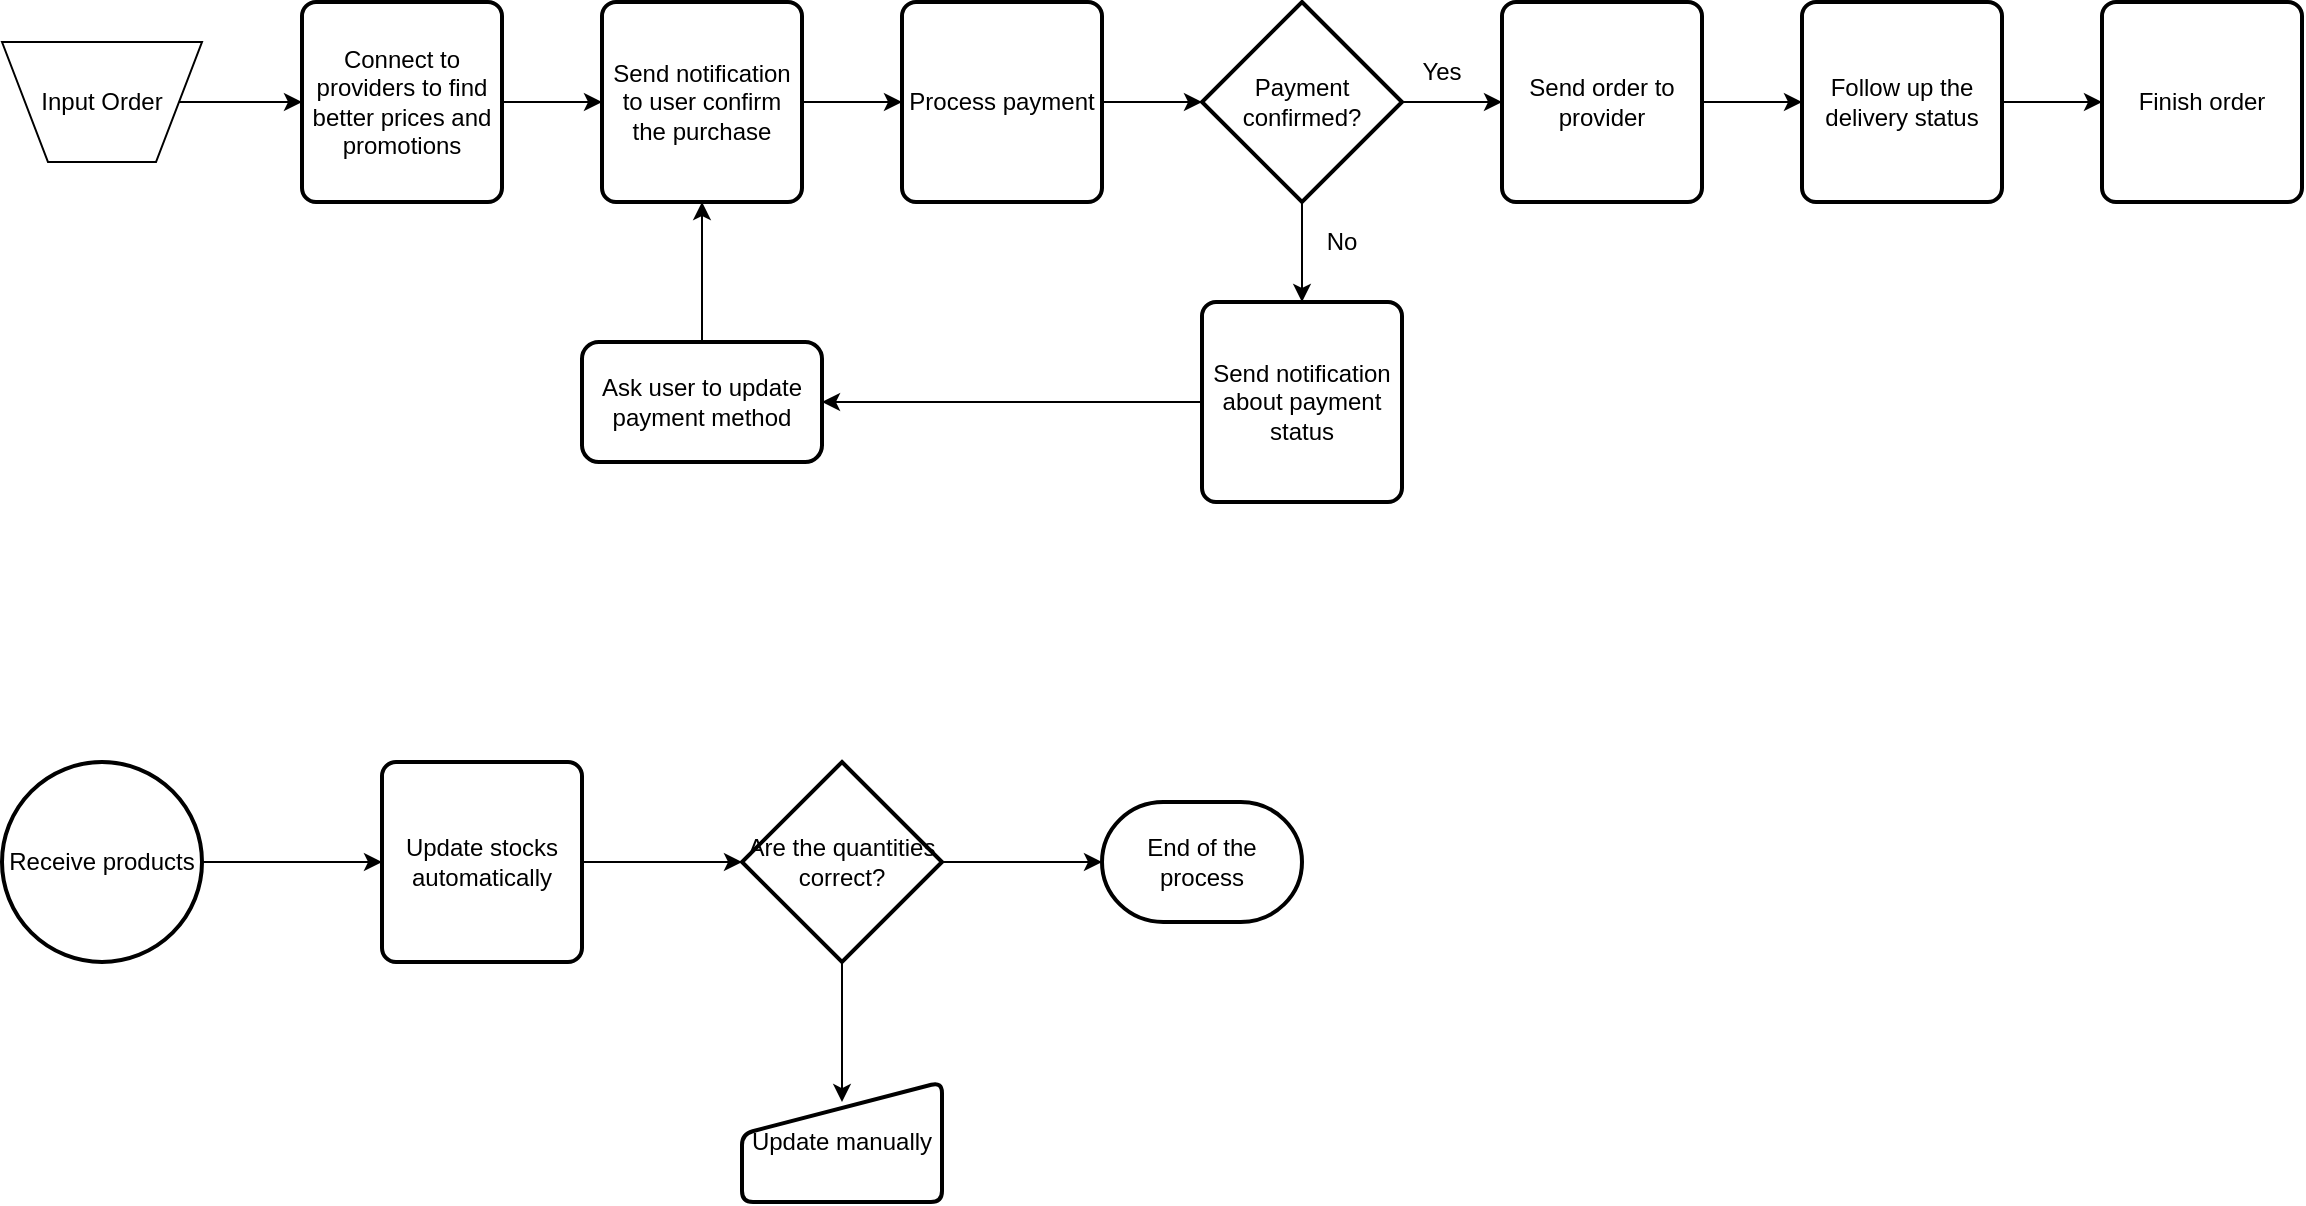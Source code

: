 <mxfile version="23.1.0" type="github">
  <diagram id="C5RBs43oDa-KdzZeNtuy" name="Page-1">
    <mxGraphModel dx="1434" dy="738" grid="1" gridSize="10" guides="1" tooltips="1" connect="1" arrows="1" fold="1" page="1" pageScale="1" pageWidth="1390" pageHeight="980" math="0" shadow="0">
      <root>
        <mxCell id="WIyWlLk6GJQsqaUBKTNV-0" />
        <mxCell id="WIyWlLk6GJQsqaUBKTNV-1" parent="WIyWlLk6GJQsqaUBKTNV-0" />
        <mxCell id="ADYXReCiLZOSGAEErF9N-6" style="edgeStyle=orthogonalEdgeStyle;rounded=0;orthogonalLoop=1;jettySize=auto;html=1;exitX=1;exitY=0.5;exitDx=0;exitDy=0;entryX=0;entryY=0.5;entryDx=0;entryDy=0;" edge="1" parent="WIyWlLk6GJQsqaUBKTNV-1" source="ADYXReCiLZOSGAEErF9N-1" target="ADYXReCiLZOSGAEErF9N-2">
          <mxGeometry relative="1" as="geometry" />
        </mxCell>
        <mxCell id="ADYXReCiLZOSGAEErF9N-1" value="Input Order" style="verticalLabelPosition=middle;verticalAlign=middle;html=1;shape=trapezoid;perimeter=trapezoidPerimeter;whiteSpace=wrap;size=0.23;arcSize=10;flipV=1;labelPosition=center;align=center;" vertex="1" parent="WIyWlLk6GJQsqaUBKTNV-1">
          <mxGeometry x="40" y="40" width="100" height="60" as="geometry" />
        </mxCell>
        <mxCell id="ADYXReCiLZOSGAEErF9N-7" style="edgeStyle=orthogonalEdgeStyle;rounded=0;orthogonalLoop=1;jettySize=auto;html=1;exitX=1;exitY=0.5;exitDx=0;exitDy=0;entryX=0;entryY=0.5;entryDx=0;entryDy=0;" edge="1" parent="WIyWlLk6GJQsqaUBKTNV-1" source="ADYXReCiLZOSGAEErF9N-2" target="ADYXReCiLZOSGAEErF9N-4">
          <mxGeometry relative="1" as="geometry" />
        </mxCell>
        <mxCell id="ADYXReCiLZOSGAEErF9N-2" value="Connect to providers to find better prices and promotions" style="rounded=1;whiteSpace=wrap;html=1;absoluteArcSize=1;arcSize=14;strokeWidth=2;" vertex="1" parent="WIyWlLk6GJQsqaUBKTNV-1">
          <mxGeometry x="190" y="20" width="100" height="100" as="geometry" />
        </mxCell>
        <mxCell id="ADYXReCiLZOSGAEErF9N-3" value="Process payment" style="rounded=1;whiteSpace=wrap;html=1;absoluteArcSize=1;arcSize=14;strokeWidth=2;" vertex="1" parent="WIyWlLk6GJQsqaUBKTNV-1">
          <mxGeometry x="490" y="20" width="100" height="100" as="geometry" />
        </mxCell>
        <mxCell id="ADYXReCiLZOSGAEErF9N-8" style="edgeStyle=orthogonalEdgeStyle;rounded=0;orthogonalLoop=1;jettySize=auto;html=1;exitX=1;exitY=0.5;exitDx=0;exitDy=0;entryX=0;entryY=0.5;entryDx=0;entryDy=0;" edge="1" parent="WIyWlLk6GJQsqaUBKTNV-1" source="ADYXReCiLZOSGAEErF9N-4" target="ADYXReCiLZOSGAEErF9N-3">
          <mxGeometry relative="1" as="geometry" />
        </mxCell>
        <mxCell id="ADYXReCiLZOSGAEErF9N-4" value="Send notification to user confirm the purchase" style="rounded=1;whiteSpace=wrap;html=1;absoluteArcSize=1;arcSize=14;strokeWidth=2;" vertex="1" parent="WIyWlLk6GJQsqaUBKTNV-1">
          <mxGeometry x="340" y="20" width="100" height="100" as="geometry" />
        </mxCell>
        <mxCell id="ADYXReCiLZOSGAEErF9N-14" style="edgeStyle=orthogonalEdgeStyle;rounded=0;orthogonalLoop=1;jettySize=auto;html=1;exitX=0.5;exitY=1;exitDx=0;exitDy=0;exitPerimeter=0;entryX=0.5;entryY=0;entryDx=0;entryDy=0;" edge="1" parent="WIyWlLk6GJQsqaUBKTNV-1" source="ADYXReCiLZOSGAEErF9N-5" target="ADYXReCiLZOSGAEErF9N-10">
          <mxGeometry relative="1" as="geometry" />
        </mxCell>
        <mxCell id="ADYXReCiLZOSGAEErF9N-18" style="edgeStyle=orthogonalEdgeStyle;rounded=0;orthogonalLoop=1;jettySize=auto;html=1;exitX=1;exitY=0.5;exitDx=0;exitDy=0;exitPerimeter=0;" edge="1" parent="WIyWlLk6GJQsqaUBKTNV-1" source="ADYXReCiLZOSGAEErF9N-5" target="ADYXReCiLZOSGAEErF9N-17">
          <mxGeometry relative="1" as="geometry" />
        </mxCell>
        <mxCell id="ADYXReCiLZOSGAEErF9N-5" value="Payment confirmed?" style="strokeWidth=2;html=1;shape=mxgraph.flowchart.decision;whiteSpace=wrap;" vertex="1" parent="WIyWlLk6GJQsqaUBKTNV-1">
          <mxGeometry x="640" y="20" width="100" height="100" as="geometry" />
        </mxCell>
        <mxCell id="ADYXReCiLZOSGAEErF9N-9" style="edgeStyle=orthogonalEdgeStyle;rounded=0;orthogonalLoop=1;jettySize=auto;html=1;exitX=1;exitY=0.5;exitDx=0;exitDy=0;entryX=0;entryY=0.5;entryDx=0;entryDy=0;entryPerimeter=0;" edge="1" parent="WIyWlLk6GJQsqaUBKTNV-1" source="ADYXReCiLZOSGAEErF9N-3" target="ADYXReCiLZOSGAEErF9N-5">
          <mxGeometry relative="1" as="geometry" />
        </mxCell>
        <mxCell id="ADYXReCiLZOSGAEErF9N-12" value="" style="edgeStyle=orthogonalEdgeStyle;rounded=0;orthogonalLoop=1;jettySize=auto;html=1;" edge="1" parent="WIyWlLk6GJQsqaUBKTNV-1" source="ADYXReCiLZOSGAEErF9N-10" target="ADYXReCiLZOSGAEErF9N-11">
          <mxGeometry relative="1" as="geometry" />
        </mxCell>
        <mxCell id="ADYXReCiLZOSGAEErF9N-10" value="Send notification about payment status" style="rounded=1;whiteSpace=wrap;html=1;absoluteArcSize=1;arcSize=14;strokeWidth=2;" vertex="1" parent="WIyWlLk6GJQsqaUBKTNV-1">
          <mxGeometry x="640" y="170" width="100" height="100" as="geometry" />
        </mxCell>
        <mxCell id="ADYXReCiLZOSGAEErF9N-13" style="edgeStyle=orthogonalEdgeStyle;rounded=0;orthogonalLoop=1;jettySize=auto;html=1;exitX=0.5;exitY=0;exitDx=0;exitDy=0;entryX=0.5;entryY=1;entryDx=0;entryDy=0;" edge="1" parent="WIyWlLk6GJQsqaUBKTNV-1" source="ADYXReCiLZOSGAEErF9N-11" target="ADYXReCiLZOSGAEErF9N-4">
          <mxGeometry relative="1" as="geometry" />
        </mxCell>
        <mxCell id="ADYXReCiLZOSGAEErF9N-11" value="Ask user to update payment method" style="whiteSpace=wrap;html=1;rounded=1;arcSize=14;strokeWidth=2;" vertex="1" parent="WIyWlLk6GJQsqaUBKTNV-1">
          <mxGeometry x="330" y="190" width="120" height="60" as="geometry" />
        </mxCell>
        <mxCell id="ADYXReCiLZOSGAEErF9N-15" value="No" style="text;html=1;strokeColor=none;fillColor=none;align=center;verticalAlign=middle;whiteSpace=wrap;rounded=0;" vertex="1" parent="WIyWlLk6GJQsqaUBKTNV-1">
          <mxGeometry x="680" y="125" width="60" height="30" as="geometry" />
        </mxCell>
        <mxCell id="ADYXReCiLZOSGAEErF9N-16" value="Yes" style="text;html=1;strokeColor=none;fillColor=none;align=center;verticalAlign=middle;whiteSpace=wrap;rounded=0;" vertex="1" parent="WIyWlLk6GJQsqaUBKTNV-1">
          <mxGeometry x="730" y="40" width="60" height="30" as="geometry" />
        </mxCell>
        <mxCell id="ADYXReCiLZOSGAEErF9N-19" style="edgeStyle=orthogonalEdgeStyle;rounded=0;orthogonalLoop=1;jettySize=auto;html=1;exitX=1;exitY=0.5;exitDx=0;exitDy=0;" edge="1" parent="WIyWlLk6GJQsqaUBKTNV-1" source="ADYXReCiLZOSGAEErF9N-17">
          <mxGeometry relative="1" as="geometry">
            <mxPoint x="940" y="70" as="targetPoint" />
          </mxGeometry>
        </mxCell>
        <mxCell id="ADYXReCiLZOSGAEErF9N-17" value="Send order to provider" style="rounded=1;whiteSpace=wrap;html=1;absoluteArcSize=1;arcSize=14;strokeWidth=2;" vertex="1" parent="WIyWlLk6GJQsqaUBKTNV-1">
          <mxGeometry x="790" y="20" width="100" height="100" as="geometry" />
        </mxCell>
        <mxCell id="ADYXReCiLZOSGAEErF9N-22" style="edgeStyle=orthogonalEdgeStyle;rounded=0;orthogonalLoop=1;jettySize=auto;html=1;exitX=1;exitY=0.5;exitDx=0;exitDy=0;entryX=0;entryY=0.5;entryDx=0;entryDy=0;" edge="1" parent="WIyWlLk6GJQsqaUBKTNV-1" source="ADYXReCiLZOSGAEErF9N-20" target="ADYXReCiLZOSGAEErF9N-21">
          <mxGeometry relative="1" as="geometry" />
        </mxCell>
        <mxCell id="ADYXReCiLZOSGAEErF9N-20" value="Follow up the delivery status" style="rounded=1;whiteSpace=wrap;html=1;absoluteArcSize=1;arcSize=14;strokeWidth=2;" vertex="1" parent="WIyWlLk6GJQsqaUBKTNV-1">
          <mxGeometry x="940" y="20" width="100" height="100" as="geometry" />
        </mxCell>
        <mxCell id="ADYXReCiLZOSGAEErF9N-21" value="Finish order" style="rounded=1;whiteSpace=wrap;html=1;absoluteArcSize=1;arcSize=14;strokeWidth=2;" vertex="1" parent="WIyWlLk6GJQsqaUBKTNV-1">
          <mxGeometry x="1090" y="20" width="100" height="100" as="geometry" />
        </mxCell>
        <mxCell id="ADYXReCiLZOSGAEErF9N-25" style="edgeStyle=orthogonalEdgeStyle;rounded=0;orthogonalLoop=1;jettySize=auto;html=1;exitX=1;exitY=0.5;exitDx=0;exitDy=0;exitPerimeter=0;" edge="1" parent="WIyWlLk6GJQsqaUBKTNV-1" source="ADYXReCiLZOSGAEErF9N-24">
          <mxGeometry relative="1" as="geometry">
            <mxPoint x="230" y="450" as="targetPoint" />
          </mxGeometry>
        </mxCell>
        <mxCell id="ADYXReCiLZOSGAEErF9N-24" value="Receive products" style="strokeWidth=2;html=1;shape=mxgraph.flowchart.start_2;whiteSpace=wrap;" vertex="1" parent="WIyWlLk6GJQsqaUBKTNV-1">
          <mxGeometry x="40" y="400" width="100" height="100" as="geometry" />
        </mxCell>
        <mxCell id="ADYXReCiLZOSGAEErF9N-27" style="edgeStyle=orthogonalEdgeStyle;rounded=0;orthogonalLoop=1;jettySize=auto;html=1;exitX=1;exitY=0.5;exitDx=0;exitDy=0;" edge="1" parent="WIyWlLk6GJQsqaUBKTNV-1" source="ADYXReCiLZOSGAEErF9N-26">
          <mxGeometry relative="1" as="geometry">
            <mxPoint x="410" y="450" as="targetPoint" />
          </mxGeometry>
        </mxCell>
        <mxCell id="ADYXReCiLZOSGAEErF9N-26" value="Update stocks automatically" style="rounded=1;whiteSpace=wrap;html=1;absoluteArcSize=1;arcSize=14;strokeWidth=2;" vertex="1" parent="WIyWlLk6GJQsqaUBKTNV-1">
          <mxGeometry x="230" y="400" width="100" height="100" as="geometry" />
        </mxCell>
        <mxCell id="ADYXReCiLZOSGAEErF9N-29" value="Are the quantities correct?" style="strokeWidth=2;html=1;shape=mxgraph.flowchart.decision;whiteSpace=wrap;" vertex="1" parent="WIyWlLk6GJQsqaUBKTNV-1">
          <mxGeometry x="410" y="400" width="100" height="100" as="geometry" />
        </mxCell>
        <mxCell id="ADYXReCiLZOSGAEErF9N-30" value="Update manually" style="html=1;strokeWidth=2;shape=manualInput;whiteSpace=wrap;rounded=1;size=26;arcSize=11;" vertex="1" parent="WIyWlLk6GJQsqaUBKTNV-1">
          <mxGeometry x="410" y="560" width="100" height="60" as="geometry" />
        </mxCell>
        <mxCell id="ADYXReCiLZOSGAEErF9N-31" style="edgeStyle=orthogonalEdgeStyle;rounded=0;orthogonalLoop=1;jettySize=auto;html=1;exitX=0.5;exitY=1;exitDx=0;exitDy=0;exitPerimeter=0;entryX=0.5;entryY=0.167;entryDx=0;entryDy=0;entryPerimeter=0;" edge="1" parent="WIyWlLk6GJQsqaUBKTNV-1" source="ADYXReCiLZOSGAEErF9N-29" target="ADYXReCiLZOSGAEErF9N-30">
          <mxGeometry relative="1" as="geometry" />
        </mxCell>
        <mxCell id="ADYXReCiLZOSGAEErF9N-32" value="End of the process" style="strokeWidth=2;html=1;shape=mxgraph.flowchart.terminator;whiteSpace=wrap;" vertex="1" parent="WIyWlLk6GJQsqaUBKTNV-1">
          <mxGeometry x="590" y="420" width="100" height="60" as="geometry" />
        </mxCell>
        <mxCell id="ADYXReCiLZOSGAEErF9N-33" style="edgeStyle=orthogonalEdgeStyle;rounded=0;orthogonalLoop=1;jettySize=auto;html=1;exitX=1;exitY=0.5;exitDx=0;exitDy=0;exitPerimeter=0;entryX=0;entryY=0.5;entryDx=0;entryDy=0;entryPerimeter=0;" edge="1" parent="WIyWlLk6GJQsqaUBKTNV-1" source="ADYXReCiLZOSGAEErF9N-29" target="ADYXReCiLZOSGAEErF9N-32">
          <mxGeometry relative="1" as="geometry" />
        </mxCell>
      </root>
    </mxGraphModel>
  </diagram>
</mxfile>
